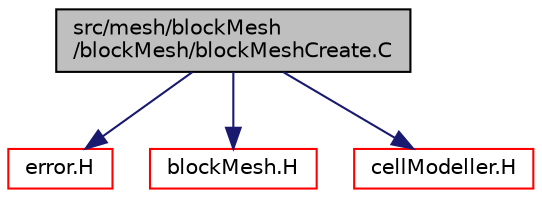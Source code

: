 digraph "src/mesh/blockMesh/blockMesh/blockMeshCreate.C"
{
  bgcolor="transparent";
  edge [fontname="Helvetica",fontsize="10",labelfontname="Helvetica",labelfontsize="10"];
  node [fontname="Helvetica",fontsize="10",shape=record];
  Node1 [label="src/mesh/blockMesh\l/blockMesh/blockMeshCreate.C",height=0.2,width=0.4,color="black", fillcolor="grey75", style="filled", fontcolor="black"];
  Node1 -> Node2 [color="midnightblue",fontsize="10",style="solid",fontname="Helvetica"];
  Node2 [label="error.H",height=0.2,width=0.4,color="red",URL="$a07850.html"];
  Node1 -> Node3 [color="midnightblue",fontsize="10",style="solid",fontname="Helvetica"];
  Node3 [label="blockMesh.H",height=0.2,width=0.4,color="red",URL="$a07158.html"];
  Node1 -> Node4 [color="midnightblue",fontsize="10",style="solid",fontname="Helvetica"];
  Node4 [label="cellModeller.H",height=0.2,width=0.4,color="red",URL="$a08643.html"];
}
